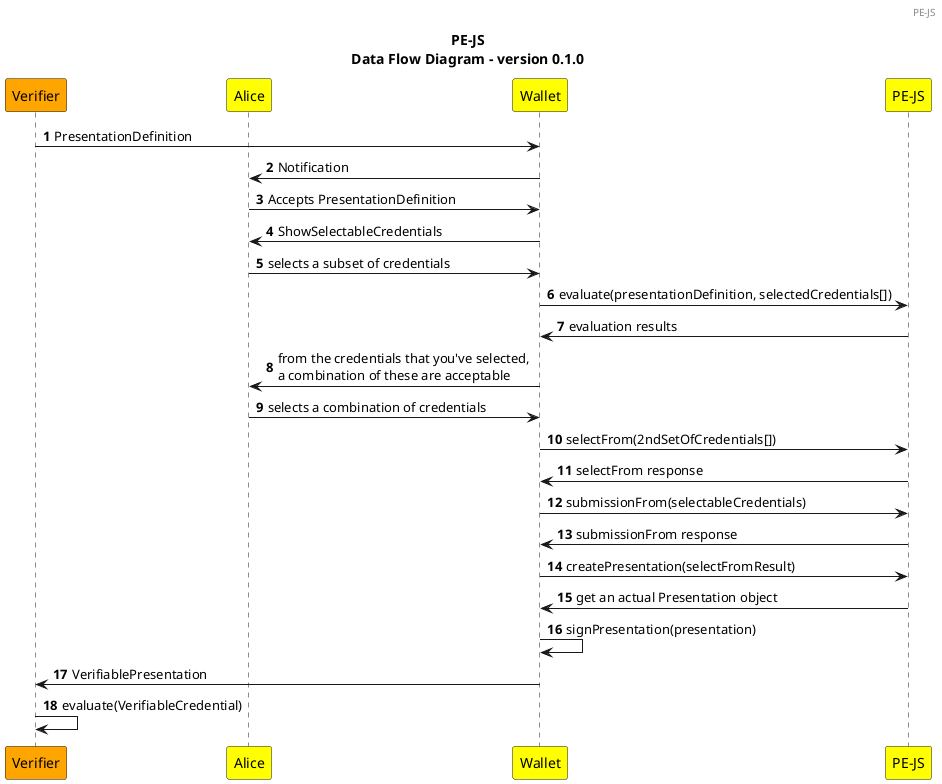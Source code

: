 @startuml

header PE-JS

title
PE-JS
Data Flow Diagram - version 0.1.0
end title


autonumber

participant "Verifier" as V order 0 #ORANGE
participant "Alice" as A order 1 #YELLOW
participant "Wallet" as W order 2 #YELLOW
participant "PE-JS" as PE order 3 #YELLOW

V -> W: PresentationDefinition
W -> A: Notification
A -> W: Accepts PresentationDefinition
W -> A: ShowSelectableCredentials
A -> W: selects a subset of credentials
W -> PE: evaluate(presentationDefinition, selectedCredentials[])
PE -> W: evaluation results
W -> A: from the credentials that you've selected, \na combination of these are acceptable
A -> W: selects a combination of credentials
W -> PE: selectFrom(2ndSetOfCredentials[])
PE -> W: selectFrom response
W -> PE: submissionFrom(selectableCredentials)
PE -> W: submissionFrom response

W -> PE: createPresentation(selectFromResult)
PE -> W: get an actual Presentation object
W -> W: signPresentation(presentation)

W -> V: VerifiablePresentation

V -> V: evaluate(VerifiableCredential)
@enduml